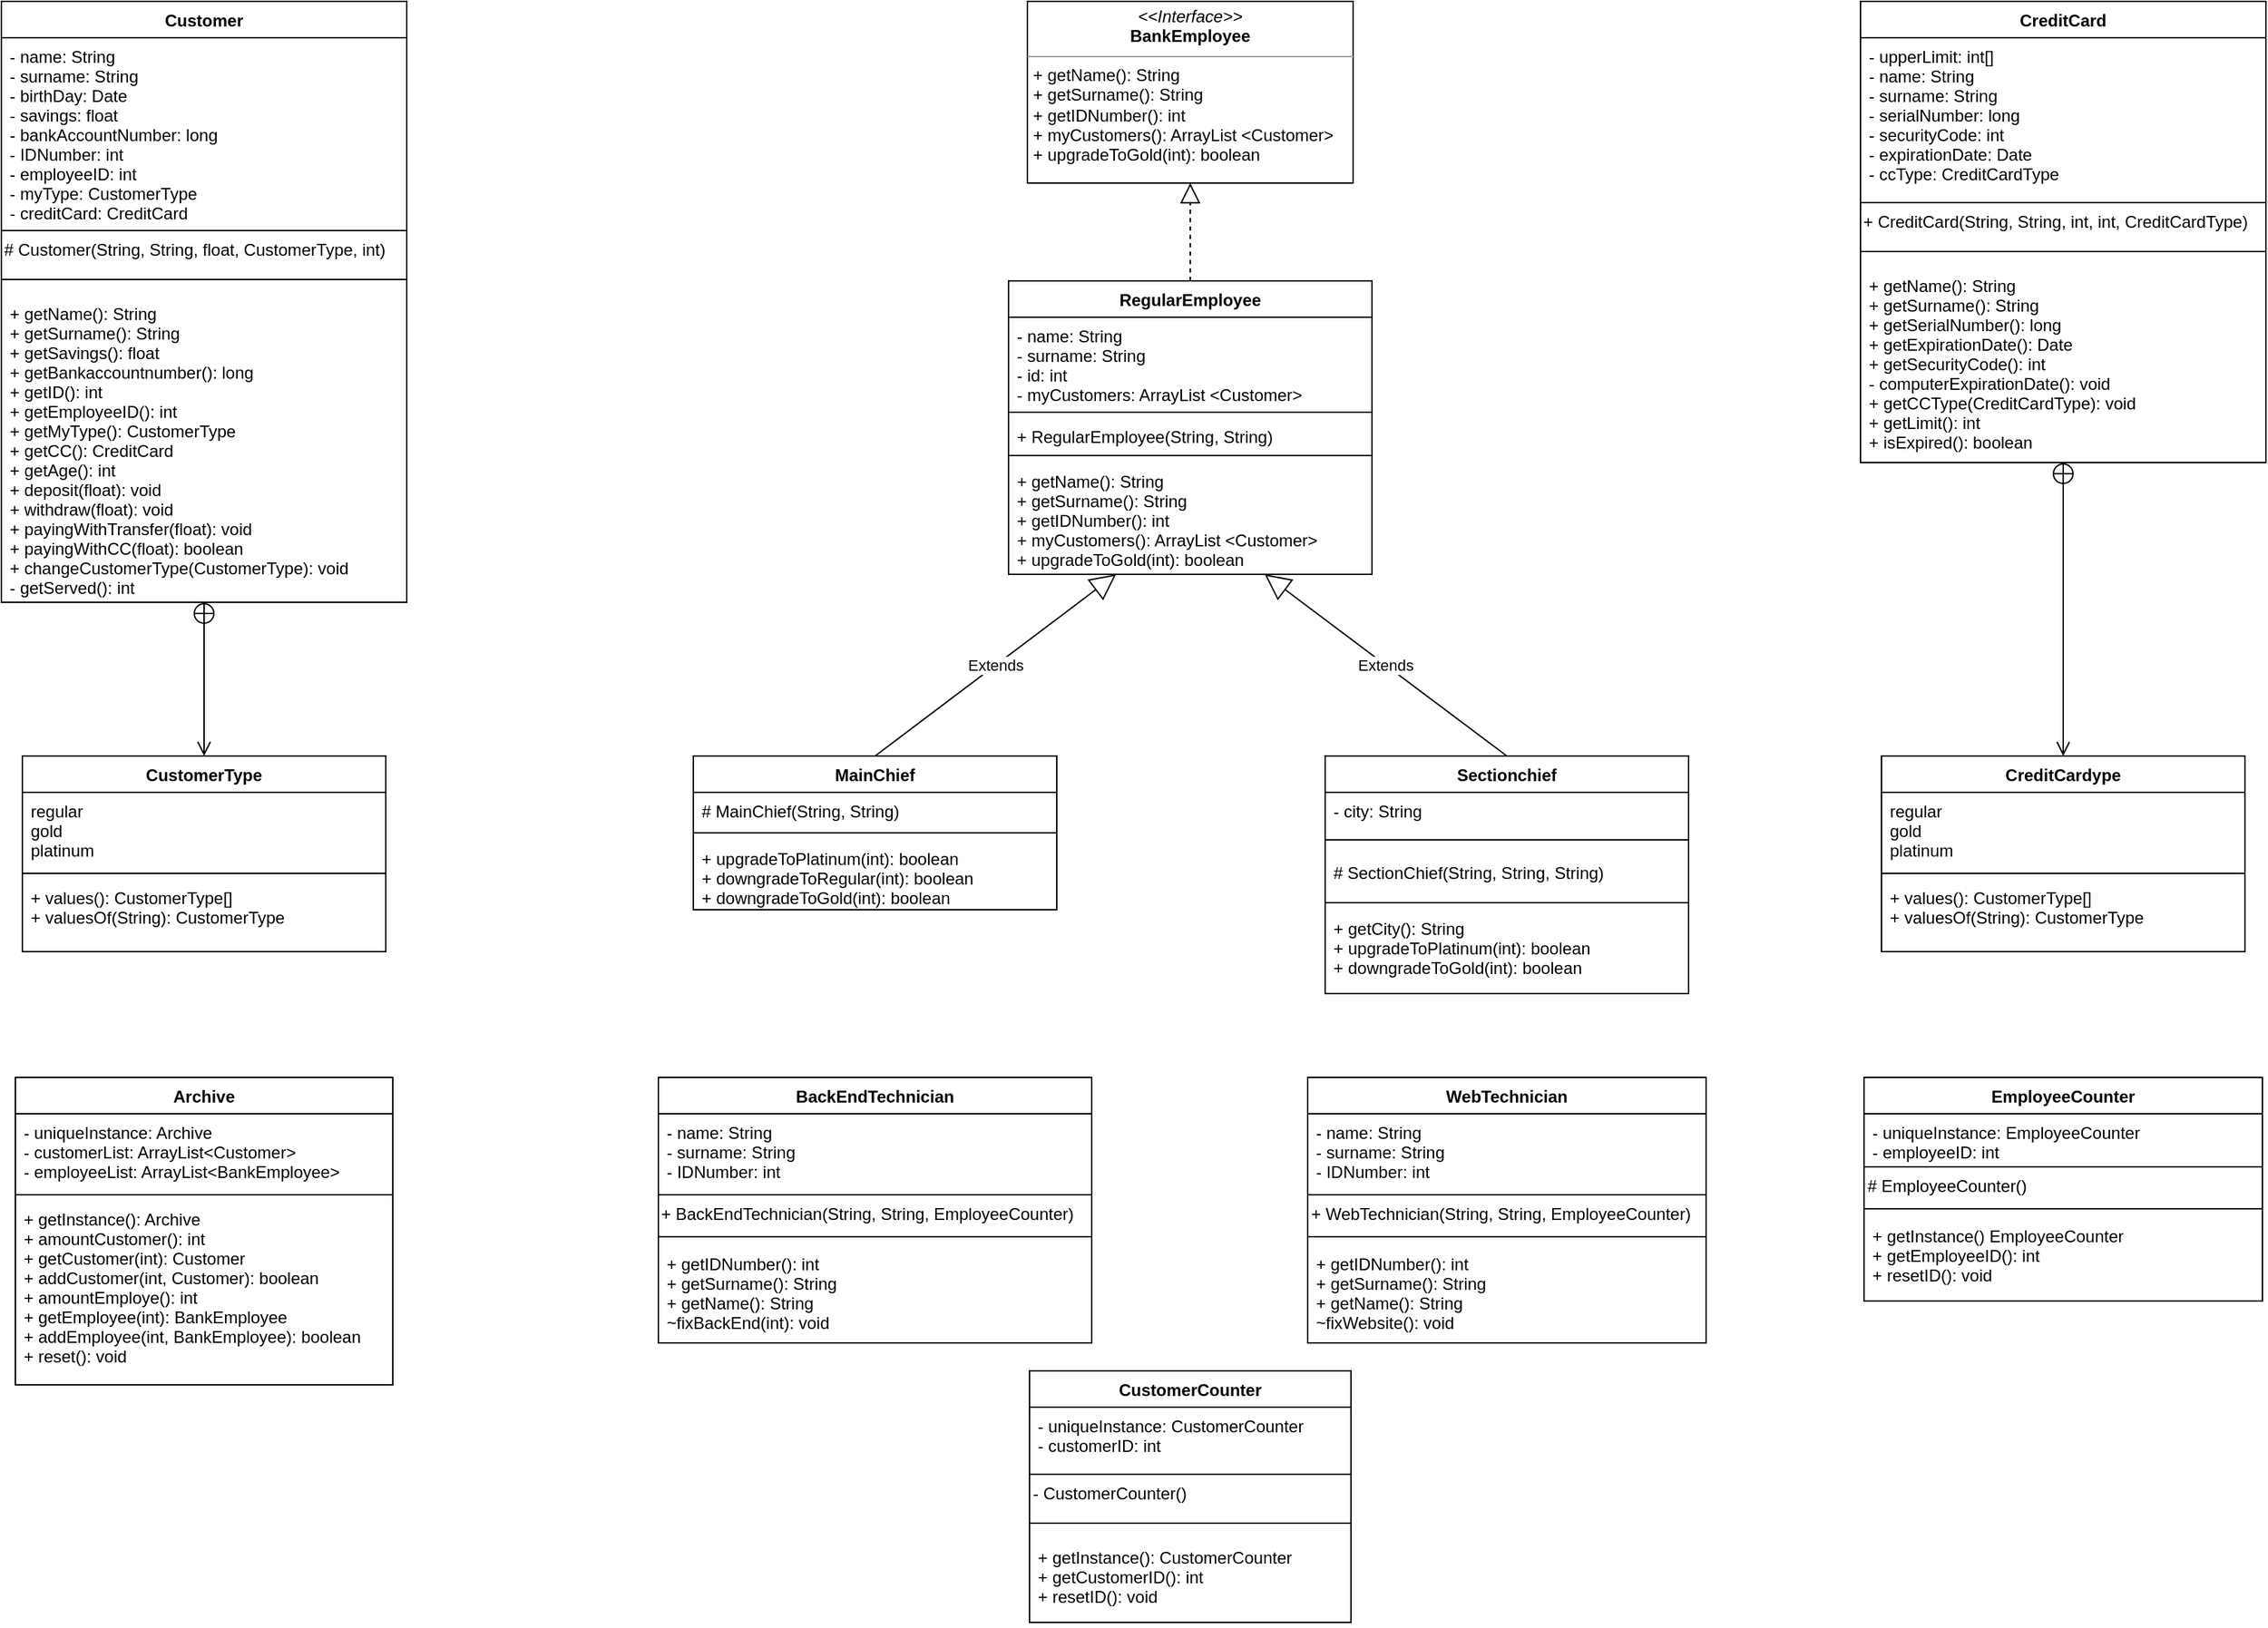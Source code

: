 <mxfile version="13.9.7" type="github">
  <diagram id="C5RBs43oDa-KdzZeNtuy" name="Page-1">
    <mxGraphModel dx="2610" dy="1428" grid="1" gridSize="10" guides="1" tooltips="1" connect="1" arrows="1" fold="1" page="1" pageScale="1" pageWidth="827" pageHeight="1169" math="0" shadow="0">
      <root>
        <mxCell id="WIyWlLk6GJQsqaUBKTNV-0" />
        <mxCell id="WIyWlLk6GJQsqaUBKTNV-1" parent="WIyWlLk6GJQsqaUBKTNV-0" />
        <mxCell id="6Sv1Ct6tXsj0_WHqYkc9-1" value="&lt;p style=&quot;margin: 0px ; margin-top: 4px ; text-align: center&quot;&gt;&lt;i&gt;&amp;lt;&amp;lt;Interface&amp;gt;&amp;gt;&lt;/i&gt;&lt;br&gt;&lt;b&gt;BankEmployee&lt;/b&gt;&lt;/p&gt;&lt;hr size=&quot;1&quot;&gt;&lt;p style=&quot;margin: 0px ; margin-left: 4px&quot;&gt;&lt;/p&gt;&lt;p style=&quot;margin: 0px ; margin-left: 4px&quot;&gt;+ getName(): String&lt;/p&gt;&lt;p style=&quot;margin: 0px ; margin-left: 4px&quot;&gt;+ getSurname(): String&lt;/p&gt;&lt;p style=&quot;margin: 0px ; margin-left: 4px&quot;&gt;+ getIDNumber(): int&lt;/p&gt;&lt;p style=&quot;margin: 0px ; margin-left: 4px&quot;&gt;+ myCustomers(): ArrayList &amp;lt;Customer&amp;gt;&lt;/p&gt;&lt;p style=&quot;margin: 0px ; margin-left: 4px&quot;&gt;+ upgradeToGold(int): boolean&lt;/p&gt;" style="verticalAlign=top;align=left;overflow=fill;fontSize=12;fontFamily=Helvetica;html=1;" vertex="1" parent="WIyWlLk6GJQsqaUBKTNV-1">
          <mxGeometry x="1104" width="233" height="130" as="geometry" />
        </mxCell>
        <mxCell id="6Sv1Ct6tXsj0_WHqYkc9-8" value="Customer" style="swimlane;fontStyle=1;align=center;verticalAlign=top;childLayout=stackLayout;horizontal=1;startSize=26;horizontalStack=0;resizeParent=1;resizeParentMax=0;resizeLast=0;collapsible=1;marginBottom=0;" vertex="1" parent="WIyWlLk6GJQsqaUBKTNV-1">
          <mxGeometry x="370" width="290" height="430" as="geometry" />
        </mxCell>
        <mxCell id="6Sv1Ct6tXsj0_WHqYkc9-9" value="- name: String&#xa;- surname: String&#xa;- birthDay: Date&#xa;- savings: float&#xa;- bankAccountNumber: long&#xa;- IDNumber: int&#xa;- employeeID: int&#xa;- myType: CustomerType&#xa;- creditCard: CreditCard" style="text;strokeColor=none;fillColor=none;align=left;verticalAlign=top;spacingLeft=4;spacingRight=4;overflow=hidden;rotatable=0;points=[[0,0.5],[1,0.5]];portConstraint=eastwest;" vertex="1" parent="6Sv1Ct6tXsj0_WHqYkc9-8">
          <mxGeometry y="26" width="290" height="134" as="geometry" />
        </mxCell>
        <mxCell id="6Sv1Ct6tXsj0_WHqYkc9-10" value="" style="line;strokeWidth=1;fillColor=none;align=left;verticalAlign=middle;spacingTop=-1;spacingLeft=3;spacingRight=3;rotatable=0;labelPosition=right;points=[];portConstraint=eastwest;" vertex="1" parent="6Sv1Ct6tXsj0_WHqYkc9-8">
          <mxGeometry y="160" width="290" height="8" as="geometry" />
        </mxCell>
        <mxCell id="6Sv1Ct6tXsj0_WHqYkc9-49" value="# Customer(String, String, float, CustomerType, int)&lt;br&gt;" style="text;html=1;align=left;verticalAlign=middle;resizable=0;points=[];autosize=1;" vertex="1" parent="6Sv1Ct6tXsj0_WHqYkc9-8">
          <mxGeometry y="168" width="290" height="20" as="geometry" />
        </mxCell>
        <mxCell id="6Sv1Ct6tXsj0_WHqYkc9-48" value="" style="line;strokeWidth=1;fillColor=none;align=left;verticalAlign=middle;spacingTop=-1;spacingLeft=3;spacingRight=3;rotatable=0;labelPosition=right;points=[];portConstraint=eastwest;" vertex="1" parent="6Sv1Ct6tXsj0_WHqYkc9-8">
          <mxGeometry y="188" width="290" height="22" as="geometry" />
        </mxCell>
        <mxCell id="6Sv1Ct6tXsj0_WHqYkc9-11" value="+ getName(): String&#xa;+ getSurname(): String&#xa;+ getSavings(): float&#xa;+ getBankaccountnumber(): long&#xa;+ getID(): int&#xa;+ getEmployeeID(): int&#xa;+ getMyType(): CustomerType&#xa;+ getCC(): CreditCard&#xa;+ getAge(): int&#xa;+ deposit(float): void&#xa;+ withdraw(float): void&#xa;+ payingWithTransfer(float): void&#xa;+ payingWithCC(float): boolean&#xa;+ changeCustomerType(CustomerType): void&#xa;- getServed(): int&#xa;" style="text;strokeColor=none;fillColor=none;align=left;verticalAlign=top;spacingLeft=4;spacingRight=4;overflow=hidden;rotatable=0;points=[[0,0.5],[1,0.5]];portConstraint=eastwest;" vertex="1" parent="6Sv1Ct6tXsj0_WHqYkc9-8">
          <mxGeometry y="210" width="290" height="220" as="geometry" />
        </mxCell>
        <mxCell id="6Sv1Ct6tXsj0_WHqYkc9-14" value="CustomerType" style="swimlane;fontStyle=1;align=center;verticalAlign=top;childLayout=stackLayout;horizontal=1;startSize=26;horizontalStack=0;resizeParent=1;resizeParentMax=0;resizeLast=0;collapsible=1;marginBottom=0;" vertex="1" parent="WIyWlLk6GJQsqaUBKTNV-1">
          <mxGeometry x="385" y="540" width="260" height="140" as="geometry" />
        </mxCell>
        <mxCell id="6Sv1Ct6tXsj0_WHqYkc9-15" value="regular&#xa;gold&#xa;platinum" style="text;strokeColor=none;fillColor=none;align=left;verticalAlign=top;spacingLeft=4;spacingRight=4;overflow=hidden;rotatable=0;points=[[0,0.5],[1,0.5]];portConstraint=eastwest;" vertex="1" parent="6Sv1Ct6tXsj0_WHqYkc9-14">
          <mxGeometry y="26" width="260" height="54" as="geometry" />
        </mxCell>
        <mxCell id="6Sv1Ct6tXsj0_WHqYkc9-16" value="" style="line;strokeWidth=1;fillColor=none;align=left;verticalAlign=middle;spacingTop=-1;spacingLeft=3;spacingRight=3;rotatable=0;labelPosition=right;points=[];portConstraint=eastwest;" vertex="1" parent="6Sv1Ct6tXsj0_WHqYkc9-14">
          <mxGeometry y="80" width="260" height="8" as="geometry" />
        </mxCell>
        <mxCell id="6Sv1Ct6tXsj0_WHqYkc9-17" value="+ values(): CustomerType[]&#xa;+ valuesOf(String): CustomerType" style="text;strokeColor=none;fillColor=none;align=left;verticalAlign=top;spacingLeft=4;spacingRight=4;overflow=hidden;rotatable=0;points=[[0,0.5],[1,0.5]];portConstraint=eastwest;" vertex="1" parent="6Sv1Ct6tXsj0_WHqYkc9-14">
          <mxGeometry y="88" width="260" height="52" as="geometry" />
        </mxCell>
        <mxCell id="6Sv1Ct6tXsj0_WHqYkc9-18" value="" style="endArrow=open;startArrow=circlePlus;endFill=0;startFill=0;endSize=8;html=1;entryX=0.5;entryY=0;entryDx=0;entryDy=0;" edge="1" parent="WIyWlLk6GJQsqaUBKTNV-1" source="6Sv1Ct6tXsj0_WHqYkc9-11" target="6Sv1Ct6tXsj0_WHqYkc9-14">
          <mxGeometry width="160" relative="1" as="geometry">
            <mxPoint x="480" y="430" as="sourcePoint" />
            <mxPoint x="660" y="390" as="targetPoint" />
          </mxGeometry>
        </mxCell>
        <mxCell id="6Sv1Ct6tXsj0_WHqYkc9-23" value="" style="endArrow=block;dashed=1;endFill=0;endSize=12;html=1;entryX=0.5;entryY=1;entryDx=0;entryDy=0;exitX=0.5;exitY=0;exitDx=0;exitDy=0;" edge="1" parent="WIyWlLk6GJQsqaUBKTNV-1" source="6Sv1Ct6tXsj0_WHqYkc9-24" target="6Sv1Ct6tXsj0_WHqYkc9-1">
          <mxGeometry width="160" relative="1" as="geometry">
            <mxPoint x="1071" y="190" as="sourcePoint" />
            <mxPoint x="1227" y="-20" as="targetPoint" />
          </mxGeometry>
        </mxCell>
        <mxCell id="6Sv1Ct6tXsj0_WHqYkc9-24" value="RegularEmployee" style="swimlane;fontStyle=1;align=center;verticalAlign=top;childLayout=stackLayout;horizontal=1;startSize=26;horizontalStack=0;resizeParent=1;resizeParentMax=0;resizeLast=0;collapsible=1;marginBottom=0;" vertex="1" parent="WIyWlLk6GJQsqaUBKTNV-1">
          <mxGeometry x="1090.5" y="200" width="260" height="210" as="geometry" />
        </mxCell>
        <mxCell id="6Sv1Ct6tXsj0_WHqYkc9-25" value="- name: String&#xa;- surname: String&#xa;- id: int&#xa;- myCustomers: ArrayList &lt;Customer&gt;&#xa;" style="text;strokeColor=none;fillColor=none;align=left;verticalAlign=top;spacingLeft=4;spacingRight=4;overflow=hidden;rotatable=0;points=[[0,0.5],[1,0.5]];portConstraint=eastwest;" vertex="1" parent="6Sv1Ct6tXsj0_WHqYkc9-24">
          <mxGeometry y="26" width="260" height="64" as="geometry" />
        </mxCell>
        <mxCell id="6Sv1Ct6tXsj0_WHqYkc9-26" value="" style="line;strokeWidth=1;fillColor=none;align=left;verticalAlign=middle;spacingTop=-1;spacingLeft=3;spacingRight=3;rotatable=0;labelPosition=right;points=[];portConstraint=eastwest;" vertex="1" parent="6Sv1Ct6tXsj0_WHqYkc9-24">
          <mxGeometry y="90" width="260" height="8" as="geometry" />
        </mxCell>
        <mxCell id="6Sv1Ct6tXsj0_WHqYkc9-31" value="+ RegularEmployee(String, String)&#xa;&#xa;" style="text;strokeColor=none;fillColor=none;align=left;verticalAlign=top;spacingLeft=4;spacingRight=4;overflow=hidden;rotatable=0;points=[[0,0.5],[1,0.5]];portConstraint=eastwest;" vertex="1" parent="6Sv1Ct6tXsj0_WHqYkc9-24">
          <mxGeometry y="98" width="260" height="22" as="geometry" />
        </mxCell>
        <mxCell id="6Sv1Ct6tXsj0_WHqYkc9-28" value="" style="line;strokeWidth=1;fillColor=none;align=left;verticalAlign=middle;spacingTop=-1;spacingLeft=3;spacingRight=3;rotatable=0;labelPosition=right;points=[];portConstraint=eastwest;" vertex="1" parent="6Sv1Ct6tXsj0_WHqYkc9-24">
          <mxGeometry y="120" width="260" height="10" as="geometry" />
        </mxCell>
        <mxCell id="6Sv1Ct6tXsj0_WHqYkc9-27" value="+ getName(): String&#xa;+ getSurname(): String&#xa;+ getIDNumber(): int&#xa;+ myCustomers(): ArrayList &lt;Customer&gt;&#xa;+ upgradeToGold(int): boolean&#xa;" style="text;strokeColor=none;fillColor=none;align=left;verticalAlign=top;spacingLeft=4;spacingRight=4;overflow=hidden;rotatable=0;points=[[0,0.5],[1,0.5]];portConstraint=eastwest;" vertex="1" parent="6Sv1Ct6tXsj0_WHqYkc9-24">
          <mxGeometry y="130" width="260" height="80" as="geometry" />
        </mxCell>
        <mxCell id="6Sv1Ct6tXsj0_WHqYkc9-33" value="Extends" style="endArrow=block;endSize=16;endFill=0;html=1;exitX=0.5;exitY=0;exitDx=0;exitDy=0;" edge="1" parent="WIyWlLk6GJQsqaUBKTNV-1" source="6Sv1Ct6tXsj0_WHqYkc9-34" target="6Sv1Ct6tXsj0_WHqYkc9-27">
          <mxGeometry width="160" relative="1" as="geometry">
            <mxPoint x="1157" y="380" as="sourcePoint" />
            <mxPoint x="1217" y="440" as="targetPoint" />
          </mxGeometry>
        </mxCell>
        <mxCell id="6Sv1Ct6tXsj0_WHqYkc9-34" value="Sectionchief" style="swimlane;fontStyle=1;align=center;verticalAlign=top;childLayout=stackLayout;horizontal=1;startSize=26;horizontalStack=0;resizeParent=1;resizeParentMax=0;resizeLast=0;collapsible=1;marginBottom=0;" vertex="1" parent="WIyWlLk6GJQsqaUBKTNV-1">
          <mxGeometry x="1317" y="540" width="260" height="170" as="geometry" />
        </mxCell>
        <mxCell id="6Sv1Ct6tXsj0_WHqYkc9-46" value="- city: String" style="text;strokeColor=none;fillColor=none;align=left;verticalAlign=top;spacingLeft=4;spacingRight=4;overflow=hidden;rotatable=0;points=[[0,0.5],[1,0.5]];portConstraint=eastwest;" vertex="1" parent="6Sv1Ct6tXsj0_WHqYkc9-34">
          <mxGeometry y="26" width="260" height="24" as="geometry" />
        </mxCell>
        <mxCell id="6Sv1Ct6tXsj0_WHqYkc9-45" value="" style="line;strokeWidth=1;fillColor=none;align=left;verticalAlign=middle;spacingTop=-1;spacingLeft=3;spacingRight=3;rotatable=0;labelPosition=right;points=[];portConstraint=eastwest;" vertex="1" parent="6Sv1Ct6tXsj0_WHqYkc9-34">
          <mxGeometry y="50" width="260" height="20" as="geometry" />
        </mxCell>
        <mxCell id="6Sv1Ct6tXsj0_WHqYkc9-37" value="# SectionChief(String, String, String)&#xa;&#xa;" style="text;strokeColor=none;fillColor=none;align=left;verticalAlign=top;spacingLeft=4;spacingRight=4;overflow=hidden;rotatable=0;points=[[0,0.5],[1,0.5]];portConstraint=eastwest;" vertex="1" parent="6Sv1Ct6tXsj0_WHqYkc9-34">
          <mxGeometry y="70" width="260" height="30" as="geometry" />
        </mxCell>
        <mxCell id="6Sv1Ct6tXsj0_WHqYkc9-38" value="" style="line;strokeWidth=1;fillColor=none;align=left;verticalAlign=middle;spacingTop=-1;spacingLeft=3;spacingRight=3;rotatable=0;labelPosition=right;points=[];portConstraint=eastwest;" vertex="1" parent="6Sv1Ct6tXsj0_WHqYkc9-34">
          <mxGeometry y="100" width="260" height="10" as="geometry" />
        </mxCell>
        <mxCell id="6Sv1Ct6tXsj0_WHqYkc9-39" value="+ getCity(): String&#xa;+ upgradeToPlatinum(int): boolean&#xa;+ downgradeToGold(int): boolean" style="text;strokeColor=none;fillColor=none;align=left;verticalAlign=top;spacingLeft=4;spacingRight=4;overflow=hidden;rotatable=0;points=[[0,0.5],[1,0.5]];portConstraint=eastwest;" vertex="1" parent="6Sv1Ct6tXsj0_WHqYkc9-34">
          <mxGeometry y="110" width="260" height="60" as="geometry" />
        </mxCell>
        <mxCell id="6Sv1Ct6tXsj0_WHqYkc9-40" value="Extends" style="endArrow=block;endSize=16;endFill=0;html=1;exitX=0.5;exitY=0;exitDx=0;exitDy=0;" edge="1" parent="WIyWlLk6GJQsqaUBKTNV-1" source="6Sv1Ct6tXsj0_WHqYkc9-41" target="6Sv1Ct6tXsj0_WHqYkc9-27">
          <mxGeometry width="160" relative="1" as="geometry">
            <mxPoint x="1167" y="390" as="sourcePoint" />
            <mxPoint x="1215.94" y="421.6" as="targetPoint" />
          </mxGeometry>
        </mxCell>
        <mxCell id="6Sv1Ct6tXsj0_WHqYkc9-41" value="MainChief" style="swimlane;fontStyle=1;align=center;verticalAlign=top;childLayout=stackLayout;horizontal=1;startSize=26;horizontalStack=0;resizeParent=1;resizeParentMax=0;resizeLast=0;collapsible=1;marginBottom=0;" vertex="1" parent="WIyWlLk6GJQsqaUBKTNV-1">
          <mxGeometry x="865" y="540" width="260" height="110" as="geometry" />
        </mxCell>
        <mxCell id="6Sv1Ct6tXsj0_WHqYkc9-42" value="# MainChief(String, String)&#xa;&#xa;" style="text;strokeColor=none;fillColor=none;align=left;verticalAlign=top;spacingLeft=4;spacingRight=4;overflow=hidden;rotatable=0;points=[[0,0.5],[1,0.5]];portConstraint=eastwest;" vertex="1" parent="6Sv1Ct6tXsj0_WHqYkc9-41">
          <mxGeometry y="26" width="260" height="24" as="geometry" />
        </mxCell>
        <mxCell id="6Sv1Ct6tXsj0_WHqYkc9-43" value="" style="line;strokeWidth=1;fillColor=none;align=left;verticalAlign=middle;spacingTop=-1;spacingLeft=3;spacingRight=3;rotatable=0;labelPosition=right;points=[];portConstraint=eastwest;" vertex="1" parent="6Sv1Ct6tXsj0_WHqYkc9-41">
          <mxGeometry y="50" width="260" height="10" as="geometry" />
        </mxCell>
        <mxCell id="6Sv1Ct6tXsj0_WHqYkc9-44" value="+ upgradeToPlatinum(int): boolean&#xa;+ downgradeToRegular(int): boolean&#xa;+ downgradeToGold(int): boolean" style="text;strokeColor=none;fillColor=none;align=left;verticalAlign=top;spacingLeft=4;spacingRight=4;overflow=hidden;rotatable=0;points=[[0,0.5],[1,0.5]];portConstraint=eastwest;" vertex="1" parent="6Sv1Ct6tXsj0_WHqYkc9-41">
          <mxGeometry y="60" width="260" height="50" as="geometry" />
        </mxCell>
        <mxCell id="6Sv1Ct6tXsj0_WHqYkc9-50" value="CreditCard" style="swimlane;fontStyle=1;align=center;verticalAlign=top;childLayout=stackLayout;horizontal=1;startSize=26;horizontalStack=0;resizeParent=1;resizeParentMax=0;resizeLast=0;collapsible=1;marginBottom=0;" vertex="1" parent="WIyWlLk6GJQsqaUBKTNV-1">
          <mxGeometry x="1700" width="290" height="330" as="geometry" />
        </mxCell>
        <mxCell id="6Sv1Ct6tXsj0_WHqYkc9-51" value="- upperLimit: int[]&#xa;- name: String&#xa;- surname: String&#xa;- serialNumber: long&#xa;- securityCode: int&#xa;- expirationDate: Date&#xa;- ccType: CreditCardType" style="text;strokeColor=none;fillColor=none;align=left;verticalAlign=top;spacingLeft=4;spacingRight=4;overflow=hidden;rotatable=0;points=[[0,0.5],[1,0.5]];portConstraint=eastwest;" vertex="1" parent="6Sv1Ct6tXsj0_WHqYkc9-50">
          <mxGeometry y="26" width="290" height="114" as="geometry" />
        </mxCell>
        <mxCell id="6Sv1Ct6tXsj0_WHqYkc9-52" value="" style="line;strokeWidth=1;fillColor=none;align=left;verticalAlign=middle;spacingTop=-1;spacingLeft=3;spacingRight=3;rotatable=0;labelPosition=right;points=[];portConstraint=eastwest;" vertex="1" parent="6Sv1Ct6tXsj0_WHqYkc9-50">
          <mxGeometry y="140" width="290" height="8" as="geometry" />
        </mxCell>
        <mxCell id="6Sv1Ct6tXsj0_WHqYkc9-53" value="+ CreditCard(String, String, int, int, CreditCardType)" style="text;html=1;align=left;verticalAlign=middle;resizable=0;points=[];autosize=1;" vertex="1" parent="6Sv1Ct6tXsj0_WHqYkc9-50">
          <mxGeometry y="148" width="290" height="20" as="geometry" />
        </mxCell>
        <mxCell id="6Sv1Ct6tXsj0_WHqYkc9-54" value="" style="line;strokeWidth=1;fillColor=none;align=left;verticalAlign=middle;spacingTop=-1;spacingLeft=3;spacingRight=3;rotatable=0;labelPosition=right;points=[];portConstraint=eastwest;" vertex="1" parent="6Sv1Ct6tXsj0_WHqYkc9-50">
          <mxGeometry y="168" width="290" height="22" as="geometry" />
        </mxCell>
        <mxCell id="6Sv1Ct6tXsj0_WHqYkc9-55" value="+ getName(): String&#xa;+ getSurname(): String&#xa;+ getSerialNumber(): long&#xa;+ getExpirationDate(): Date&#xa;+ getSecurityCode(): int&#xa;- computerExpirationDate(): void&#xa;+ getCCType(CreditCardType): void&#xa;+ getLimit(): int&#xa;+ isExpired(): boolean&#xa;" style="text;strokeColor=none;fillColor=none;align=left;verticalAlign=top;spacingLeft=4;spacingRight=4;overflow=hidden;rotatable=0;points=[[0,0.5],[1,0.5]];portConstraint=eastwest;" vertex="1" parent="6Sv1Ct6tXsj0_WHqYkc9-50">
          <mxGeometry y="190" width="290" height="140" as="geometry" />
        </mxCell>
        <mxCell id="6Sv1Ct6tXsj0_WHqYkc9-56" value="CreditCardype" style="swimlane;fontStyle=1;align=center;verticalAlign=top;childLayout=stackLayout;horizontal=1;startSize=26;horizontalStack=0;resizeParent=1;resizeParentMax=0;resizeLast=0;collapsible=1;marginBottom=0;" vertex="1" parent="WIyWlLk6GJQsqaUBKTNV-1">
          <mxGeometry x="1715" y="540" width="260" height="140" as="geometry" />
        </mxCell>
        <mxCell id="6Sv1Ct6tXsj0_WHqYkc9-57" value="regular&#xa;gold&#xa;platinum" style="text;strokeColor=none;fillColor=none;align=left;verticalAlign=top;spacingLeft=4;spacingRight=4;overflow=hidden;rotatable=0;points=[[0,0.5],[1,0.5]];portConstraint=eastwest;" vertex="1" parent="6Sv1Ct6tXsj0_WHqYkc9-56">
          <mxGeometry y="26" width="260" height="54" as="geometry" />
        </mxCell>
        <mxCell id="6Sv1Ct6tXsj0_WHqYkc9-58" value="" style="line;strokeWidth=1;fillColor=none;align=left;verticalAlign=middle;spacingTop=-1;spacingLeft=3;spacingRight=3;rotatable=0;labelPosition=right;points=[];portConstraint=eastwest;" vertex="1" parent="6Sv1Ct6tXsj0_WHqYkc9-56">
          <mxGeometry y="80" width="260" height="8" as="geometry" />
        </mxCell>
        <mxCell id="6Sv1Ct6tXsj0_WHqYkc9-59" value="+ values(): CustomerType[]&#xa;+ valuesOf(String): CustomerType" style="text;strokeColor=none;fillColor=none;align=left;verticalAlign=top;spacingLeft=4;spacingRight=4;overflow=hidden;rotatable=0;points=[[0,0.5],[1,0.5]];portConstraint=eastwest;" vertex="1" parent="6Sv1Ct6tXsj0_WHqYkc9-56">
          <mxGeometry y="88" width="260" height="52" as="geometry" />
        </mxCell>
        <mxCell id="6Sv1Ct6tXsj0_WHqYkc9-60" value="" style="endArrow=open;startArrow=circlePlus;endFill=0;startFill=0;endSize=8;html=1;entryX=0.5;entryY=0;entryDx=0;entryDy=0;" edge="1" parent="WIyWlLk6GJQsqaUBKTNV-1" source="6Sv1Ct6tXsj0_WHqYkc9-55" target="6Sv1Ct6tXsj0_WHqYkc9-56">
          <mxGeometry width="160" relative="1" as="geometry">
            <mxPoint x="1810" y="430" as="sourcePoint" />
            <mxPoint x="1990" y="390" as="targetPoint" />
          </mxGeometry>
        </mxCell>
        <mxCell id="6Sv1Ct6tXsj0_WHqYkc9-61" value="Archive" style="swimlane;fontStyle=1;align=center;verticalAlign=top;childLayout=stackLayout;horizontal=1;startSize=26;horizontalStack=0;resizeParent=1;resizeParentMax=0;resizeLast=0;collapsible=1;marginBottom=0;" vertex="1" parent="WIyWlLk6GJQsqaUBKTNV-1">
          <mxGeometry x="380" y="770" width="270" height="220" as="geometry" />
        </mxCell>
        <mxCell id="6Sv1Ct6tXsj0_WHqYkc9-62" value="- uniqueInstance: Archive&#xa;- customerList: ArrayList&lt;Customer&gt;&#xa;- employeeList: ArrayList&lt;BankEmployee&gt;&#xa;" style="text;strokeColor=none;fillColor=none;align=left;verticalAlign=top;spacingLeft=4;spacingRight=4;overflow=hidden;rotatable=0;points=[[0,0.5],[1,0.5]];portConstraint=eastwest;" vertex="1" parent="6Sv1Ct6tXsj0_WHqYkc9-61">
          <mxGeometry y="26" width="270" height="54" as="geometry" />
        </mxCell>
        <mxCell id="6Sv1Ct6tXsj0_WHqYkc9-63" value="" style="line;strokeWidth=1;fillColor=none;align=left;verticalAlign=middle;spacingTop=-1;spacingLeft=3;spacingRight=3;rotatable=0;labelPosition=right;points=[];portConstraint=eastwest;" vertex="1" parent="6Sv1Ct6tXsj0_WHqYkc9-61">
          <mxGeometry y="80" width="270" height="8" as="geometry" />
        </mxCell>
        <mxCell id="6Sv1Ct6tXsj0_WHqYkc9-66" value="+ getInstance(): Archive&#xa;+ amountCustomer(): int&#xa;+ getCustomer(int): Customer&#xa;+ addCustomer(int, Customer): boolean&#xa;+ amountEmploye(): int&#xa;+ getEmployee(int): BankEmployee&#xa;+ addEmployee(int, BankEmployee): boolean&#xa;+ reset(): void" style="text;strokeColor=none;fillColor=none;align=left;verticalAlign=top;spacingLeft=4;spacingRight=4;overflow=hidden;rotatable=0;points=[[0,0.5],[1,0.5]];portConstraint=eastwest;" vertex="1" parent="6Sv1Ct6tXsj0_WHqYkc9-61">
          <mxGeometry y="88" width="270" height="132" as="geometry" />
        </mxCell>
        <mxCell id="6Sv1Ct6tXsj0_WHqYkc9-67" value="CustomerCounter" style="swimlane;fontStyle=1;align=center;verticalAlign=top;childLayout=stackLayout;horizontal=1;startSize=26;horizontalStack=0;resizeParent=1;resizeParentMax=0;resizeLast=0;collapsible=1;marginBottom=0;" vertex="1" parent="WIyWlLk6GJQsqaUBKTNV-1">
          <mxGeometry x="1105.5" y="980" width="230" height="180" as="geometry" />
        </mxCell>
        <mxCell id="6Sv1Ct6tXsj0_WHqYkc9-68" value="- uniqueInstance: CustomerCounter&#xa;- customerID: int" style="text;strokeColor=none;fillColor=none;align=left;verticalAlign=top;spacingLeft=4;spacingRight=4;overflow=hidden;rotatable=0;points=[[0,0.5],[1,0.5]];portConstraint=eastwest;" vertex="1" parent="6Sv1Ct6tXsj0_WHqYkc9-67">
          <mxGeometry y="26" width="230" height="44" as="geometry" />
        </mxCell>
        <mxCell id="6Sv1Ct6tXsj0_WHqYkc9-69" value="" style="line;strokeWidth=1;fillColor=none;align=left;verticalAlign=middle;spacingTop=-1;spacingLeft=3;spacingRight=3;rotatable=0;labelPosition=right;points=[];portConstraint=eastwest;" vertex="1" parent="6Sv1Ct6tXsj0_WHqYkc9-67">
          <mxGeometry y="70" width="230" height="8" as="geometry" />
        </mxCell>
        <mxCell id="6Sv1Ct6tXsj0_WHqYkc9-70" value="- CustomerCounter()" style="text;html=1;align=left;verticalAlign=middle;resizable=0;points=[];autosize=1;" vertex="1" parent="6Sv1Ct6tXsj0_WHqYkc9-67">
          <mxGeometry y="78" width="230" height="20" as="geometry" />
        </mxCell>
        <mxCell id="6Sv1Ct6tXsj0_WHqYkc9-71" value="" style="line;strokeWidth=1;fillColor=none;align=left;verticalAlign=middle;spacingTop=-1;spacingLeft=3;spacingRight=3;rotatable=0;labelPosition=right;points=[];portConstraint=eastwest;" vertex="1" parent="6Sv1Ct6tXsj0_WHqYkc9-67">
          <mxGeometry y="98" width="230" height="22" as="geometry" />
        </mxCell>
        <mxCell id="6Sv1Ct6tXsj0_WHqYkc9-72" value="+ getInstance(): CustomerCounter&#xa;+ getCustomerID(): int&#xa;+ resetID(): void" style="text;strokeColor=none;fillColor=none;align=left;verticalAlign=top;spacingLeft=4;spacingRight=4;overflow=hidden;rotatable=0;points=[[0,0.5],[1,0.5]];portConstraint=eastwest;" vertex="1" parent="6Sv1Ct6tXsj0_WHqYkc9-67">
          <mxGeometry y="120" width="230" height="60" as="geometry" />
        </mxCell>
        <mxCell id="6Sv1Ct6tXsj0_WHqYkc9-73" value="BackEndTechnician" style="swimlane;fontStyle=1;align=center;verticalAlign=top;childLayout=stackLayout;horizontal=1;startSize=26;horizontalStack=0;resizeParent=1;resizeParentMax=0;resizeLast=0;collapsible=1;marginBottom=0;" vertex="1" parent="WIyWlLk6GJQsqaUBKTNV-1">
          <mxGeometry x="840" y="770" width="310" height="190" as="geometry" />
        </mxCell>
        <mxCell id="6Sv1Ct6tXsj0_WHqYkc9-74" value="- name: String&#xa;- surname: String&#xa;- IDNumber: int&#xa;" style="text;strokeColor=none;fillColor=none;align=left;verticalAlign=top;spacingLeft=4;spacingRight=4;overflow=hidden;rotatable=0;points=[[0,0.5],[1,0.5]];portConstraint=eastwest;" vertex="1" parent="6Sv1Ct6tXsj0_WHqYkc9-73">
          <mxGeometry y="26" width="310" height="54" as="geometry" />
        </mxCell>
        <mxCell id="6Sv1Ct6tXsj0_WHqYkc9-75" value="" style="line;strokeWidth=1;fillColor=none;align=left;verticalAlign=middle;spacingTop=-1;spacingLeft=3;spacingRight=3;rotatable=0;labelPosition=right;points=[];portConstraint=eastwest;" vertex="1" parent="6Sv1Ct6tXsj0_WHqYkc9-73">
          <mxGeometry y="80" width="310" height="8" as="geometry" />
        </mxCell>
        <mxCell id="6Sv1Ct6tXsj0_WHqYkc9-76" value="+ BackEndTechnician(String, String, EmployeeCounter)" style="text;html=1;align=left;verticalAlign=middle;resizable=0;points=[];autosize=1;" vertex="1" parent="6Sv1Ct6tXsj0_WHqYkc9-73">
          <mxGeometry y="88" width="310" height="20" as="geometry" />
        </mxCell>
        <mxCell id="6Sv1Ct6tXsj0_WHqYkc9-77" value="" style="line;strokeWidth=1;fillColor=none;align=left;verticalAlign=middle;spacingTop=-1;spacingLeft=3;spacingRight=3;rotatable=0;labelPosition=right;points=[];portConstraint=eastwest;" vertex="1" parent="6Sv1Ct6tXsj0_WHqYkc9-73">
          <mxGeometry y="108" width="310" height="12" as="geometry" />
        </mxCell>
        <mxCell id="6Sv1Ct6tXsj0_WHqYkc9-78" value="+ getIDNumber(): int&#xa;+ getSurname(): String&#xa;+ getName(): String&#xa;~fixBackEnd(int): void&#xa;" style="text;strokeColor=none;fillColor=none;align=left;verticalAlign=top;spacingLeft=4;spacingRight=4;overflow=hidden;rotatable=0;points=[[0,0.5],[1,0.5]];portConstraint=eastwest;" vertex="1" parent="6Sv1Ct6tXsj0_WHqYkc9-73">
          <mxGeometry y="120" width="310" height="70" as="geometry" />
        </mxCell>
        <mxCell id="6Sv1Ct6tXsj0_WHqYkc9-79" value="WebTechnician" style="swimlane;fontStyle=1;align=center;verticalAlign=top;childLayout=stackLayout;horizontal=1;startSize=26;horizontalStack=0;resizeParent=1;resizeParentMax=0;resizeLast=0;collapsible=1;marginBottom=0;" vertex="1" parent="WIyWlLk6GJQsqaUBKTNV-1">
          <mxGeometry x="1304.5" y="770" width="285" height="190" as="geometry" />
        </mxCell>
        <mxCell id="6Sv1Ct6tXsj0_WHqYkc9-80" value="- name: String&#xa;- surname: String&#xa;- IDNumber: int&#xa;" style="text;strokeColor=none;fillColor=none;align=left;verticalAlign=top;spacingLeft=4;spacingRight=4;overflow=hidden;rotatable=0;points=[[0,0.5],[1,0.5]];portConstraint=eastwest;" vertex="1" parent="6Sv1Ct6tXsj0_WHqYkc9-79">
          <mxGeometry y="26" width="285" height="54" as="geometry" />
        </mxCell>
        <mxCell id="6Sv1Ct6tXsj0_WHqYkc9-81" value="" style="line;strokeWidth=1;fillColor=none;align=left;verticalAlign=middle;spacingTop=-1;spacingLeft=3;spacingRight=3;rotatable=0;labelPosition=right;points=[];portConstraint=eastwest;" vertex="1" parent="6Sv1Ct6tXsj0_WHqYkc9-79">
          <mxGeometry y="80" width="285" height="8" as="geometry" />
        </mxCell>
        <mxCell id="6Sv1Ct6tXsj0_WHqYkc9-82" value="+ WebTechnician(String, String, EmployeeCounter)" style="text;html=1;align=left;verticalAlign=middle;resizable=0;points=[];autosize=1;" vertex="1" parent="6Sv1Ct6tXsj0_WHqYkc9-79">
          <mxGeometry y="88" width="285" height="20" as="geometry" />
        </mxCell>
        <mxCell id="6Sv1Ct6tXsj0_WHqYkc9-83" value="" style="line;strokeWidth=1;fillColor=none;align=left;verticalAlign=middle;spacingTop=-1;spacingLeft=3;spacingRight=3;rotatable=0;labelPosition=right;points=[];portConstraint=eastwest;" vertex="1" parent="6Sv1Ct6tXsj0_WHqYkc9-79">
          <mxGeometry y="108" width="285" height="12" as="geometry" />
        </mxCell>
        <mxCell id="6Sv1Ct6tXsj0_WHqYkc9-84" value="+ getIDNumber(): int&#xa;+ getSurname(): String&#xa;+ getName(): String&#xa;~fixWebsite(): void&#xa;" style="text;strokeColor=none;fillColor=none;align=left;verticalAlign=top;spacingLeft=4;spacingRight=4;overflow=hidden;rotatable=0;points=[[0,0.5],[1,0.5]];portConstraint=eastwest;" vertex="1" parent="6Sv1Ct6tXsj0_WHqYkc9-79">
          <mxGeometry y="120" width="285" height="70" as="geometry" />
        </mxCell>
        <mxCell id="6Sv1Ct6tXsj0_WHqYkc9-85" value="EmployeeCounter" style="swimlane;fontStyle=1;align=center;verticalAlign=top;childLayout=stackLayout;horizontal=1;startSize=26;horizontalStack=0;resizeParent=1;resizeParentMax=0;resizeLast=0;collapsible=1;marginBottom=0;" vertex="1" parent="WIyWlLk6GJQsqaUBKTNV-1">
          <mxGeometry x="1702.5" y="770" width="285" height="160" as="geometry" />
        </mxCell>
        <mxCell id="6Sv1Ct6tXsj0_WHqYkc9-86" value="- uniqueInstance: EmployeeCounter&#xa;- employeeID: int" style="text;strokeColor=none;fillColor=none;align=left;verticalAlign=top;spacingLeft=4;spacingRight=4;overflow=hidden;rotatable=0;points=[[0,0.5],[1,0.5]];portConstraint=eastwest;" vertex="1" parent="6Sv1Ct6tXsj0_WHqYkc9-85">
          <mxGeometry y="26" width="285" height="34" as="geometry" />
        </mxCell>
        <mxCell id="6Sv1Ct6tXsj0_WHqYkc9-87" value="" style="line;strokeWidth=1;fillColor=none;align=left;verticalAlign=middle;spacingTop=-1;spacingLeft=3;spacingRight=3;rotatable=0;labelPosition=right;points=[];portConstraint=eastwest;" vertex="1" parent="6Sv1Ct6tXsj0_WHqYkc9-85">
          <mxGeometry y="60" width="285" height="8" as="geometry" />
        </mxCell>
        <mxCell id="6Sv1Ct6tXsj0_WHqYkc9-88" value="# EmployeeCounter()" style="text;html=1;align=left;verticalAlign=middle;resizable=0;points=[];autosize=1;" vertex="1" parent="6Sv1Ct6tXsj0_WHqYkc9-85">
          <mxGeometry y="68" width="285" height="20" as="geometry" />
        </mxCell>
        <mxCell id="6Sv1Ct6tXsj0_WHqYkc9-89" value="" style="line;strokeWidth=1;fillColor=none;align=left;verticalAlign=middle;spacingTop=-1;spacingLeft=3;spacingRight=3;rotatable=0;labelPosition=right;points=[];portConstraint=eastwest;" vertex="1" parent="6Sv1Ct6tXsj0_WHqYkc9-85">
          <mxGeometry y="88" width="285" height="12" as="geometry" />
        </mxCell>
        <mxCell id="6Sv1Ct6tXsj0_WHqYkc9-90" value="+ getInstance() EmployeeCounter&#xa;+ getEmployeeID(): int&#xa;+ resetID(): void" style="text;strokeColor=none;fillColor=none;align=left;verticalAlign=top;spacingLeft=4;spacingRight=4;overflow=hidden;rotatable=0;points=[[0,0.5],[1,0.5]];portConstraint=eastwest;" vertex="1" parent="6Sv1Ct6tXsj0_WHqYkc9-85">
          <mxGeometry y="100" width="285" height="60" as="geometry" />
        </mxCell>
      </root>
    </mxGraphModel>
  </diagram>
</mxfile>
